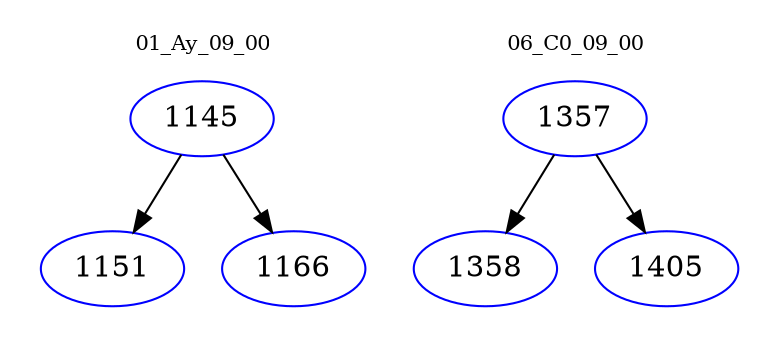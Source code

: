 digraph{
subgraph cluster_0 {
color = white
label = "01_Ay_09_00";
fontsize=10;
T0_1145 [label="1145", color="blue"]
T0_1145 -> T0_1151 [color="black"]
T0_1151 [label="1151", color="blue"]
T0_1145 -> T0_1166 [color="black"]
T0_1166 [label="1166", color="blue"]
}
subgraph cluster_1 {
color = white
label = "06_C0_09_00";
fontsize=10;
T1_1357 [label="1357", color="blue"]
T1_1357 -> T1_1358 [color="black"]
T1_1358 [label="1358", color="blue"]
T1_1357 -> T1_1405 [color="black"]
T1_1405 [label="1405", color="blue"]
}
}
